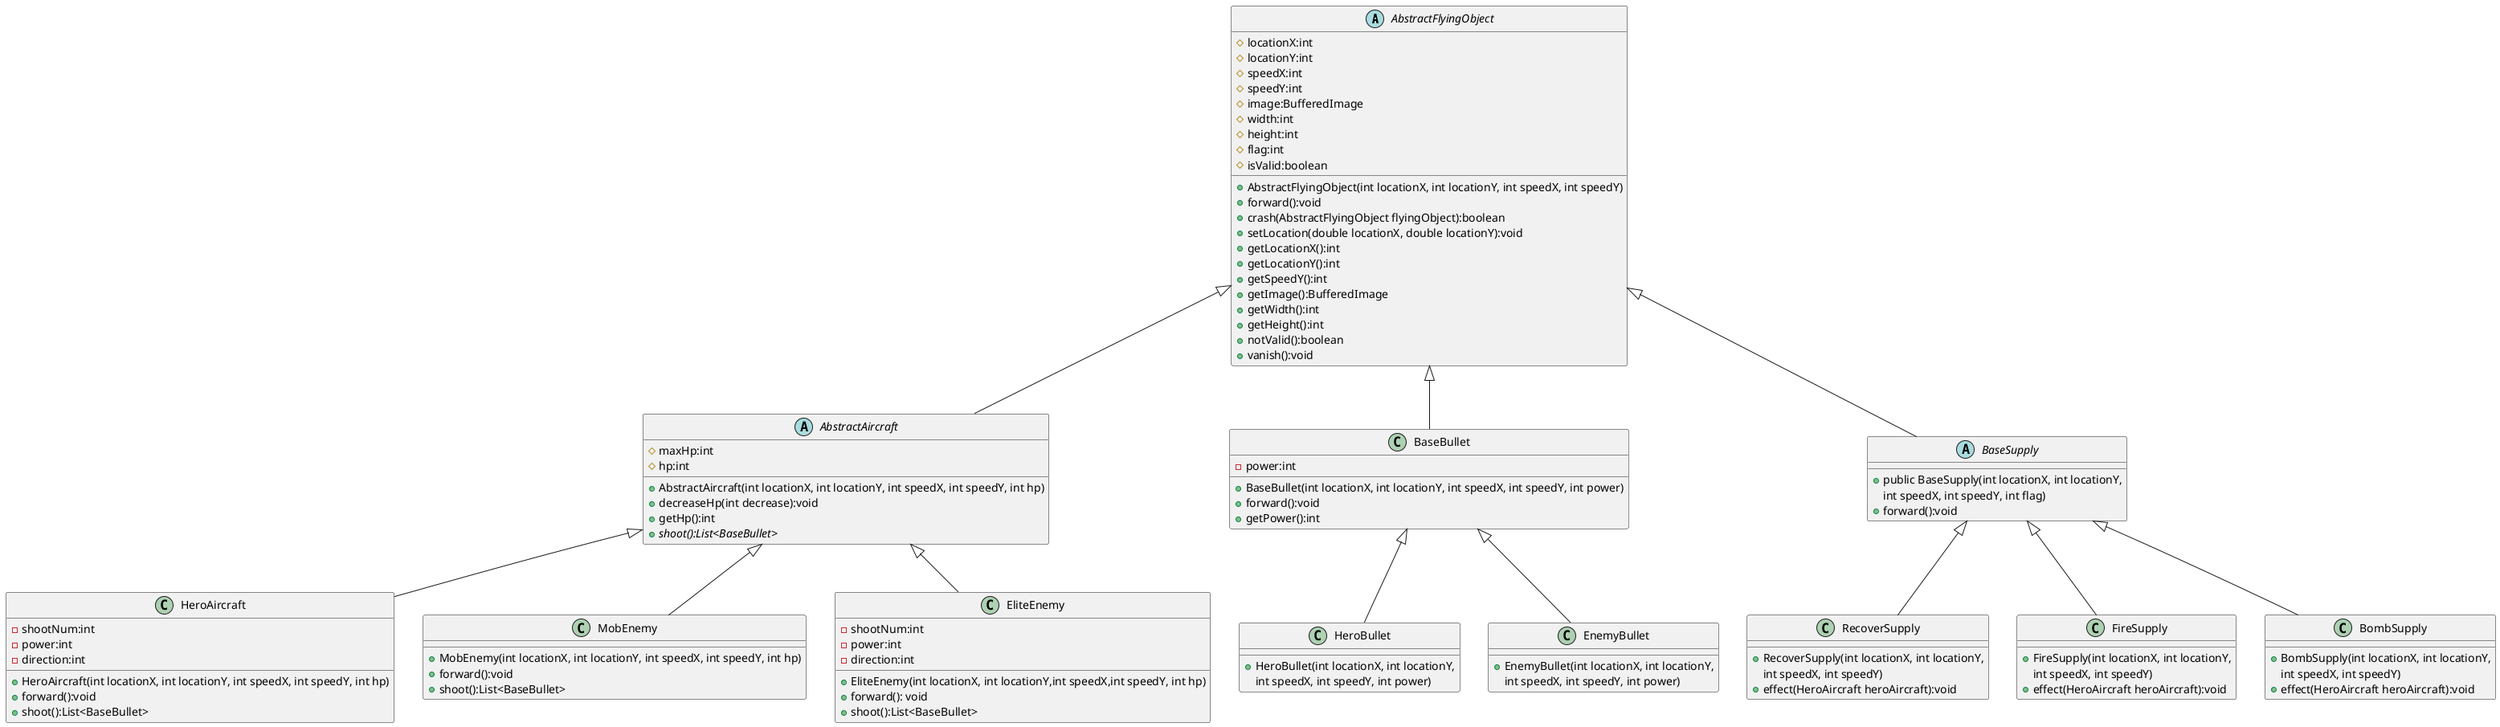 @startuml
'https://plantuml.com/class-diagram

abstract class AbstractFlyingObject
{
    # locationX:int
    # locationY:int
    # speedX:int
    # speedY:int
    # image:BufferedImage
    # width:int
    # height:int
    # flag:int
    # isValid:boolean

    + AbstractFlyingObject(int locationX, int locationY, int speedX, int speedY)
    + forward():void
    + crash(AbstractFlyingObject flyingObject):boolean
    + setLocation(double locationX, double locationY):void
    + getLocationX():int
    + getLocationY():int
    + getSpeedY():int
    + getImage():BufferedImage
    + getWidth():int
    + getHeight():int
    + notValid():boolean
    + vanish():void
}
abstract class AbstractAircraft
{
	# maxHp:int
    # hp:int
    + AbstractAircraft(int locationX, int locationY, int speedX, int speedY, int hp)
    + decreaseHp(int decrease):void
    + getHp():int
    + {abstract} shoot():List<BaseBullet>
 }


class HeroAircraft {
    - shootNum:int
    - power:int
    - direction:int
    + HeroAircraft(int locationX, int locationY, int speedX, int speedY, int hp)
    + forward():void
    + shoot():List<BaseBullet>
}

AbstractAircraft <|-- HeroAircraft

class MobEnemy {
    + MobEnemy(int locationX, int locationY, int speedX, int speedY, int hp)
    + forward():void
    + shoot():List<BaseBullet>
}
AbstractAircraft <|-- MobEnemy

class EliteEnemy {
    - shootNum:int
    - power:int
    - direction:int
    + EliteEnemy(int locationX, int locationY,int speedX,int speedY, int hp)
    + forward(): void
    + shoot():List<BaseBullet>
}
AbstractAircraft <|-- EliteEnemy

class BaseBullet
{
    - power:int
    + BaseBullet(int locationX, int locationY, int speedX, int speedY, int power)
    + forward():void
	+ getPower():int
}

class HeroBullet {
    + HeroBullet(int locationX, int locationY,
     int speedX, int speedY, int power)
}

class EnemyBullet {
    + EnemyBullet(int locationX, int locationY,
     int speedX, int speedY, int power)
}

BaseBullet <|-- HeroBullet
BaseBullet <|-- EnemyBullet

abstract class BaseSupply{
    + public BaseSupply(int locationX, int locationY,
    int speedX, int speedY, int flag)
    + forward():void
}

class RecoverSupply {
    + RecoverSupply(int locationX, int locationY,
    int speedX, int speedY)
    + effect(HeroAircraft heroAircraft):void
}

class FireSupply {
    + FireSupply(int locationX, int locationY,
    int speedX, int speedY)
    + effect(HeroAircraft heroAircraft):void
}

class BombSupply {
    + BombSupply(int locationX, int locationY,
    int speedX, int speedY)
    + effect(HeroAircraft heroAircraft):void
}

BaseSupply <|-- RecoverSupply
BaseSupply <|-- FireSupply
BaseSupply <|-- BombSupply



AbstractFlyingObject <|-- AbstractAircraft
AbstractFlyingObject <|-- BaseBullet
AbstractFlyingObject <|-- BaseSupply

@enduml